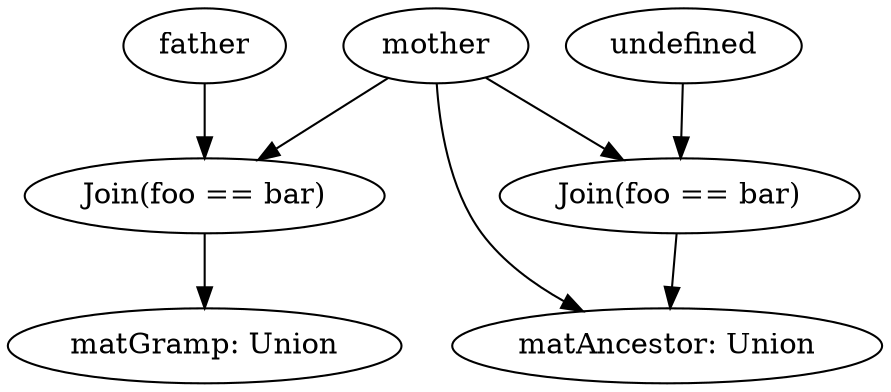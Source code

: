 digraph G {
  "0" [label="mother"];
  "1" [label="father"];
  "2" [label="matGramp: Union"];
  "3" [label="Join(foo == bar)"];
  "4" [label="matAncestor: Union"];
  "5" [label="Join(foo == bar)"];
  "0" -> "3" [];
  "0" -> "4" [];
  "0" -> "5" [];
  "1" -> "3" [];
  "3" -> "2" [];
  "5" -> "4" [];
  "undefined" -> "5" []
}
